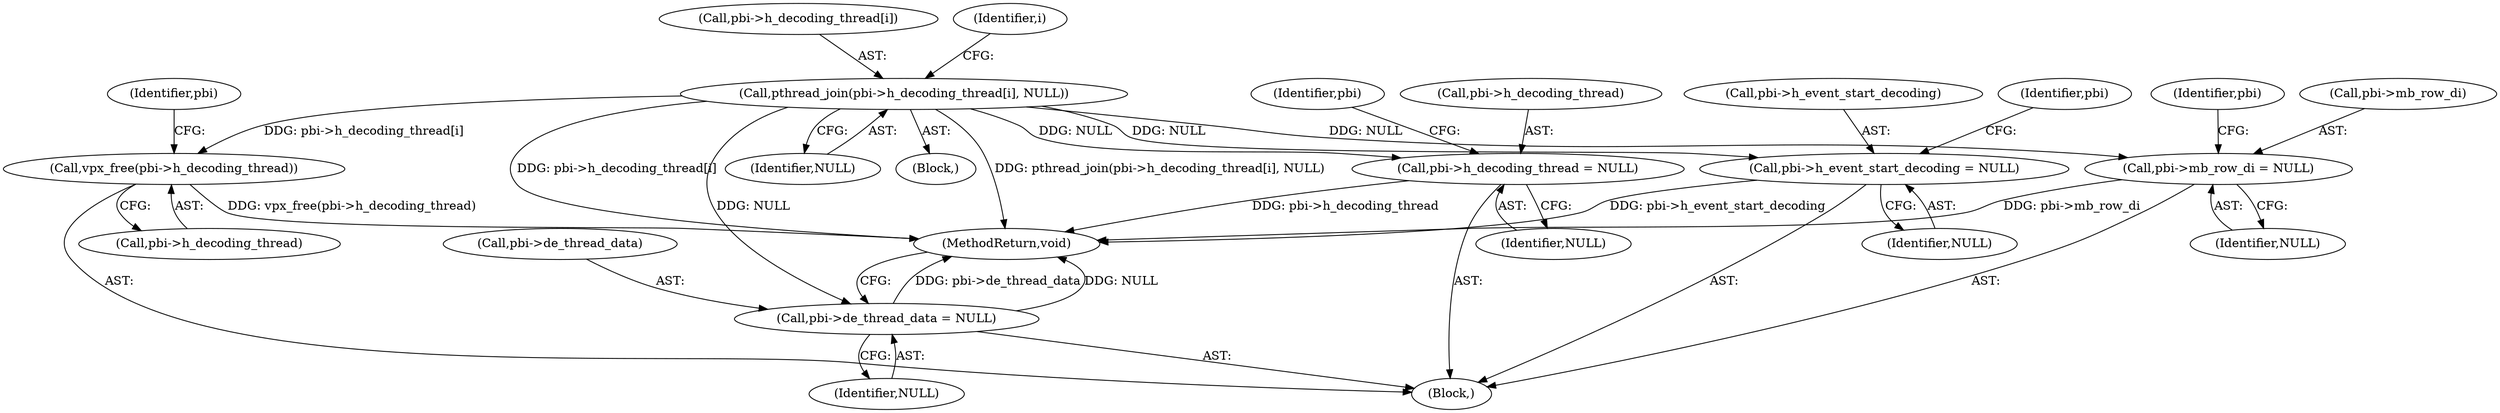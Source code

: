 digraph "1_Android_6886e8e0a9db2dbad723dc37a548233e004b33bc_2@API" {
"1000135" [label="(Call,pthread_join(pbi->h_decoding_thread[i], NULL))"];
"1000166" [label="(Call,vpx_free(pbi->h_decoding_thread))"];
"1000170" [label="(Call,pbi->h_decoding_thread = NULL)"];
"1000179" [label="(Call,pbi->h_event_start_decoding = NULL)"];
"1000188" [label="(Call,pbi->mb_row_di = NULL)"];
"1000197" [label="(Call,pbi->de_thread_data = NULL)"];
"1000195" [label="(Identifier,pbi)"];
"1000141" [label="(Identifier,NULL)"];
"1000180" [label="(Call,pbi->h_event_start_decoding)"];
"1000183" [label="(Identifier,NULL)"];
"1000186" [label="(Identifier,pbi)"];
"1000136" [label="(Call,pbi->h_decoding_thread[i])"];
"1000170" [label="(Call,pbi->h_decoding_thread = NULL)"];
"1000135" [label="(Call,pthread_join(pbi->h_decoding_thread[i], NULL))"];
"1000177" [label="(Identifier,pbi)"];
"1000192" [label="(Identifier,NULL)"];
"1000174" [label="(Identifier,NULL)"];
"1000198" [label="(Call,pbi->de_thread_data)"];
"1000202" [label="(MethodReturn,void)"];
"1000197" [label="(Call,pbi->de_thread_data = NULL)"];
"1000189" [label="(Call,pbi->mb_row_di)"];
"1000126" [label="(Identifier,i)"];
"1000201" [label="(Identifier,NULL)"];
"1000167" [label="(Call,pbi->h_decoding_thread)"];
"1000127" [label="(Block,)"];
"1000179" [label="(Call,pbi->h_event_start_decoding = NULL)"];
"1000171" [label="(Call,pbi->h_decoding_thread)"];
"1000188" [label="(Call,pbi->mb_row_di = NULL)"];
"1000166" [label="(Call,vpx_free(pbi->h_decoding_thread))"];
"1000109" [label="(Block,)"];
"1000172" [label="(Identifier,pbi)"];
"1000135" -> "1000127"  [label="AST: "];
"1000135" -> "1000141"  [label="CFG: "];
"1000136" -> "1000135"  [label="AST: "];
"1000141" -> "1000135"  [label="AST: "];
"1000126" -> "1000135"  [label="CFG: "];
"1000135" -> "1000202"  [label="DDG: pthread_join(pbi->h_decoding_thread[i], NULL)"];
"1000135" -> "1000202"  [label="DDG: pbi->h_decoding_thread[i]"];
"1000135" -> "1000166"  [label="DDG: pbi->h_decoding_thread[i]"];
"1000135" -> "1000170"  [label="DDG: NULL"];
"1000135" -> "1000179"  [label="DDG: NULL"];
"1000135" -> "1000188"  [label="DDG: NULL"];
"1000135" -> "1000197"  [label="DDG: NULL"];
"1000166" -> "1000109"  [label="AST: "];
"1000166" -> "1000167"  [label="CFG: "];
"1000167" -> "1000166"  [label="AST: "];
"1000172" -> "1000166"  [label="CFG: "];
"1000166" -> "1000202"  [label="DDG: vpx_free(pbi->h_decoding_thread)"];
"1000170" -> "1000109"  [label="AST: "];
"1000170" -> "1000174"  [label="CFG: "];
"1000171" -> "1000170"  [label="AST: "];
"1000174" -> "1000170"  [label="AST: "];
"1000177" -> "1000170"  [label="CFG: "];
"1000170" -> "1000202"  [label="DDG: pbi->h_decoding_thread"];
"1000179" -> "1000109"  [label="AST: "];
"1000179" -> "1000183"  [label="CFG: "];
"1000180" -> "1000179"  [label="AST: "];
"1000183" -> "1000179"  [label="AST: "];
"1000186" -> "1000179"  [label="CFG: "];
"1000179" -> "1000202"  [label="DDG: pbi->h_event_start_decoding"];
"1000188" -> "1000109"  [label="AST: "];
"1000188" -> "1000192"  [label="CFG: "];
"1000189" -> "1000188"  [label="AST: "];
"1000192" -> "1000188"  [label="AST: "];
"1000195" -> "1000188"  [label="CFG: "];
"1000188" -> "1000202"  [label="DDG: pbi->mb_row_di"];
"1000197" -> "1000109"  [label="AST: "];
"1000197" -> "1000201"  [label="CFG: "];
"1000198" -> "1000197"  [label="AST: "];
"1000201" -> "1000197"  [label="AST: "];
"1000202" -> "1000197"  [label="CFG: "];
"1000197" -> "1000202"  [label="DDG: pbi->de_thread_data"];
"1000197" -> "1000202"  [label="DDG: NULL"];
}
